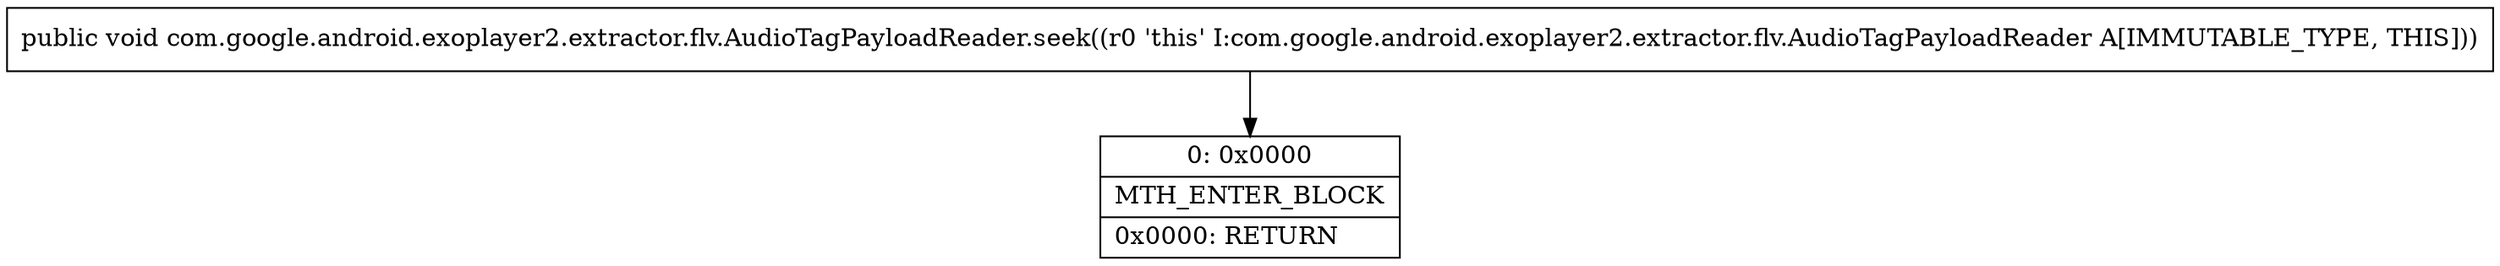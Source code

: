 digraph "CFG forcom.google.android.exoplayer2.extractor.flv.AudioTagPayloadReader.seek()V" {
Node_0 [shape=record,label="{0\:\ 0x0000|MTH_ENTER_BLOCK\l|0x0000: RETURN   \l}"];
MethodNode[shape=record,label="{public void com.google.android.exoplayer2.extractor.flv.AudioTagPayloadReader.seek((r0 'this' I:com.google.android.exoplayer2.extractor.flv.AudioTagPayloadReader A[IMMUTABLE_TYPE, THIS])) }"];
MethodNode -> Node_0;
}

